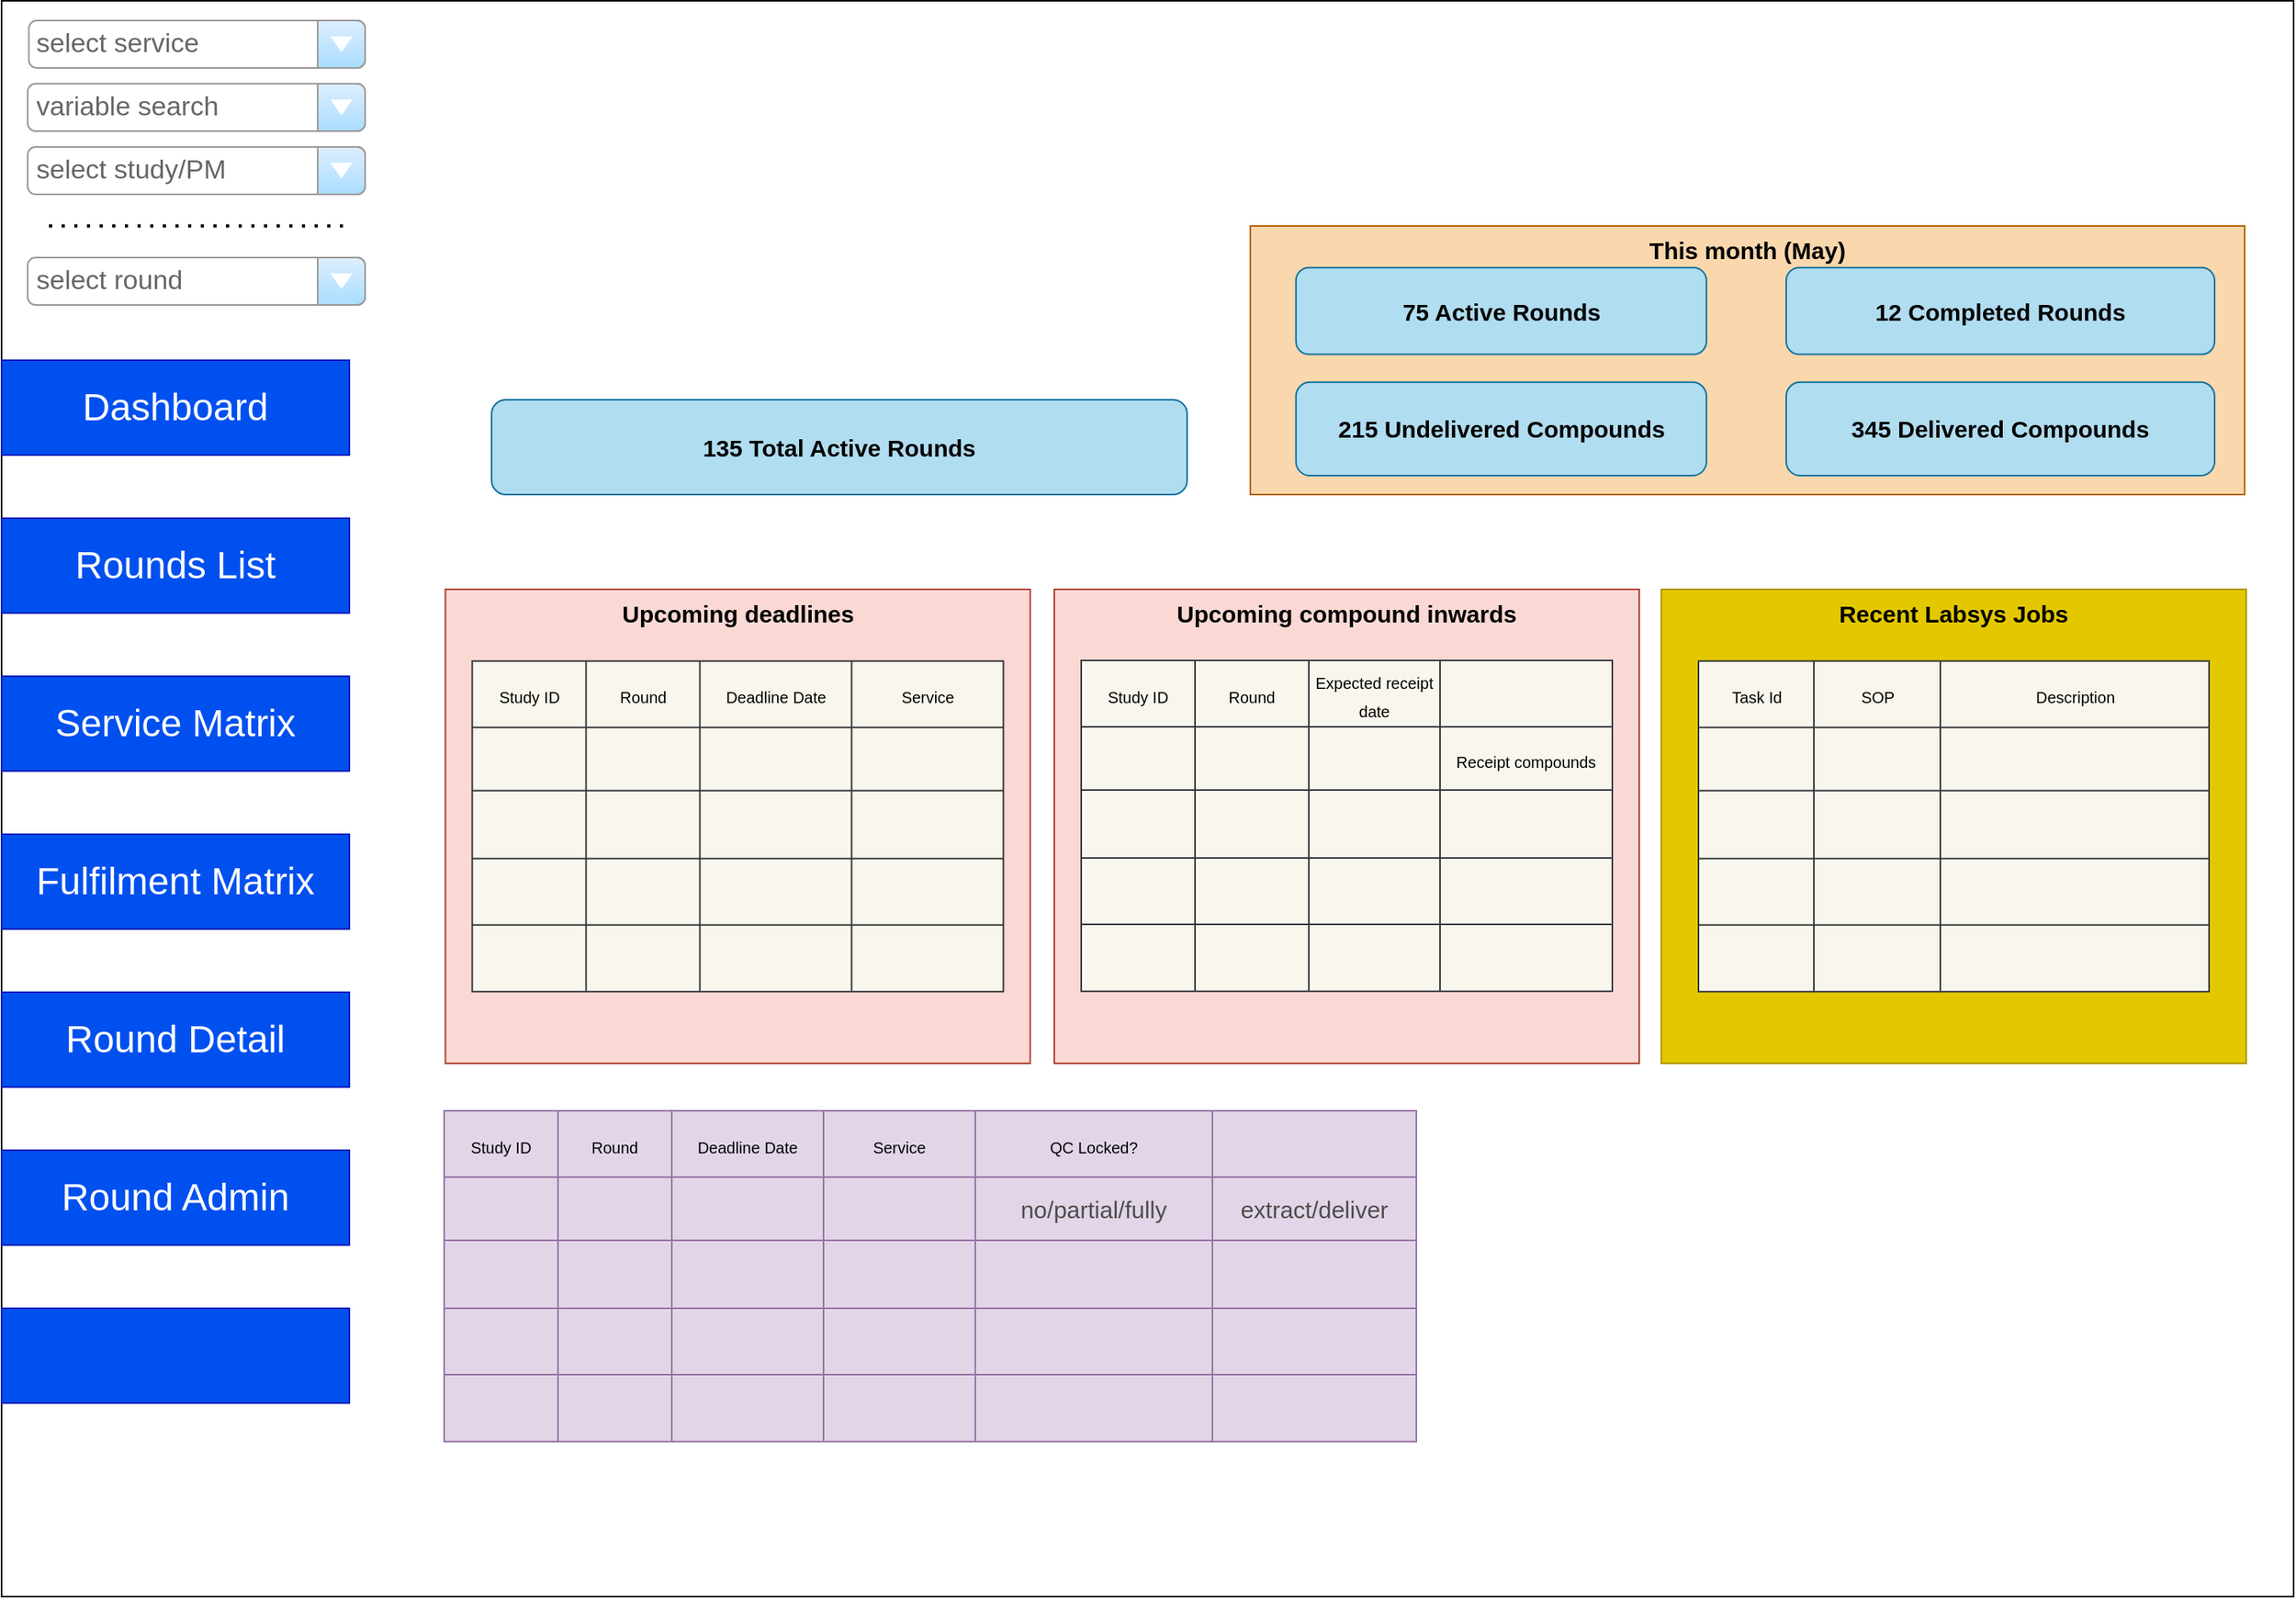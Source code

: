 <mxfile version="18.0.2" type="github">
  <diagram id="inhpslFRgeZznWk5Xytv" name="Page-1">
    <mxGraphModel dx="1824" dy="978" grid="1" gridSize="10" guides="1" tooltips="1" connect="1" arrows="1" fold="1" page="1" pageScale="1" pageWidth="827" pageHeight="1169" math="0" shadow="0">
      <root>
        <mxCell id="0" />
        <mxCell id="1" parent="0" />
        <mxCell id="odDNTdoTcmx5lw315tLp-40" value="" style="group" vertex="1" connectable="0" parent="1">
          <mxGeometry x="40" y="27.5" width="1450" height="1010" as="geometry" />
        </mxCell>
        <mxCell id="odDNTdoTcmx5lw315tLp-41" value="" style="group" vertex="1" connectable="0" parent="odDNTdoTcmx5lw315tLp-40">
          <mxGeometry width="1450" height="1010" as="geometry" />
        </mxCell>
        <mxCell id="HOcWKpLbceG71wfPBprw-127" value="" style="rounded=0;whiteSpace=wrap;html=1;shadow=0;labelBackgroundColor=none;labelBorderColor=none;sketch=0;fontSize=10;fontColor=#000000;fillColor=#FFFFFF;movable=0;resizable=0;rotatable=0;deletable=0;editable=0;connectable=0;" parent="odDNTdoTcmx5lw315tLp-41" vertex="1">
          <mxGeometry width="1450" height="1010" as="geometry" />
        </mxCell>
        <mxCell id="HOcWKpLbceG71wfPBprw-159" value="select service" style="strokeWidth=1;shadow=0;dashed=0;align=center;html=1;shape=mxgraph.mockup.forms.comboBox;strokeColor=#999999;fillColor=#ddeeff;align=left;fillColor2=#aaddff;mainText=;fontColor=#666666;fontSize=17;spacingLeft=3;rounded=0;glass=0;dashPattern=1 4;labelBackgroundColor=none;labelBorderColor=none;sketch=0;" parent="odDNTdoTcmx5lw315tLp-41" vertex="1">
          <mxGeometry x="17.25" y="12.5" width="212.75" height="30" as="geometry" />
        </mxCell>
        <mxCell id="HOcWKpLbceG71wfPBprw-160" value="select study/PM" style="strokeWidth=1;shadow=0;dashed=0;align=center;html=1;shape=mxgraph.mockup.forms.comboBox;strokeColor=#999999;fillColor=#ddeeff;align=left;fillColor2=#aaddff;mainText=;fontColor=#666666;fontSize=17;spacingLeft=3;rounded=0;glass=0;dashPattern=1 4;labelBackgroundColor=none;labelBorderColor=none;sketch=0;" parent="odDNTdoTcmx5lw315tLp-41" vertex="1">
          <mxGeometry x="16.5" y="92.5" width="213.5" height="30" as="geometry" />
        </mxCell>
        <mxCell id="pDDyPRID0736S93xb8Xb-1" value="variable search" style="strokeWidth=1;shadow=0;dashed=0;align=center;html=1;shape=mxgraph.mockup.forms.comboBox;strokeColor=#999999;fillColor=#ddeeff;align=left;fillColor2=#aaddff;mainText=;fontColor=#666666;fontSize=17;spacingLeft=3;rounded=0;glass=0;dashPattern=1 4;labelBackgroundColor=none;labelBorderColor=none;sketch=0;" parent="odDNTdoTcmx5lw315tLp-41" vertex="1">
          <mxGeometry x="16.5" y="52.5" width="213.5" height="30" as="geometry" />
        </mxCell>
        <mxCell id="odDNTdoTcmx5lw315tLp-38" value="select round" style="strokeWidth=1;shadow=0;dashed=0;align=center;html=1;shape=mxgraph.mockup.forms.comboBox;strokeColor=#999999;fillColor=#ddeeff;align=left;fillColor2=#aaddff;mainText=;fontColor=#666666;fontSize=17;spacingLeft=3;rounded=0;glass=0;dashPattern=1 4;labelBackgroundColor=none;labelBorderColor=none;sketch=0;" vertex="1" parent="odDNTdoTcmx5lw315tLp-41">
          <mxGeometry x="16.5" y="162.5" width="213.5" height="30" as="geometry" />
        </mxCell>
        <mxCell id="odDNTdoTcmx5lw315tLp-43" value="" style="endArrow=none;dashed=1;html=1;dashPattern=1 3;strokeWidth=2;rounded=0;fontColor=#4D4D4D;" edge="1" parent="odDNTdoTcmx5lw315tLp-41">
          <mxGeometry width="50" height="50" relative="1" as="geometry">
            <mxPoint x="30" y="142.5" as="sourcePoint" />
            <mxPoint x="220" y="142.5" as="targetPoint" />
          </mxGeometry>
        </mxCell>
        <mxCell id="HOcWKpLbceG71wfPBprw-25" value="Upcoming deadlines" style="rounded=0;whiteSpace=wrap;html=1;labelBackgroundColor=none;fontSize=15;fillColor=#fad9d5;strokeColor=#ae4132;verticalAlign=top;fontStyle=1" parent="1" vertex="1">
          <mxGeometry x="320.75" y="400" width="370" height="300" as="geometry" />
        </mxCell>
        <mxCell id="HOcWKpLbceG71wfPBprw-28" value="" style="shape=table;html=1;whiteSpace=wrap;startSize=0;container=1;collapsible=0;childLayout=tableLayout;rounded=0;labelBackgroundColor=none;fontSize=12;labelBorderColor=none;fillColor=#f9f7ed;strokeColor=#36393d;fontColor=#000000;shadow=0;swimlaneLine=0;sketch=0;" parent="1" vertex="1">
          <mxGeometry x="337.75" y="445.315" width="336" height="209.364" as="geometry" />
        </mxCell>
        <mxCell id="HOcWKpLbceG71wfPBprw-29" value="" style="shape=tableRow;horizontal=0;startSize=0;swimlaneHead=0;swimlaneBody=0;top=0;left=0;bottom=0;right=0;collapsible=0;dropTarget=0;fillColor=none;points=[[0,0.5],[1,0.5]];portConstraint=eastwest;rounded=0;labelBackgroundColor=none;fontSize=15;fontColor=#FFFFFF;" parent="HOcWKpLbceG71wfPBprw-28" vertex="1">
          <mxGeometry width="336" height="42" as="geometry" />
        </mxCell>
        <mxCell id="HOcWKpLbceG71wfPBprw-30" value="&lt;font color=&quot;#000000&quot; style=&quot;font-size: 10px&quot;&gt;Study ID&lt;/font&gt;" style="shape=partialRectangle;html=1;whiteSpace=wrap;connectable=0;fillColor=none;top=0;left=0;bottom=0;right=0;overflow=hidden;rounded=0;labelBackgroundColor=none;fontSize=15;fontColor=#FFFFFF;" parent="HOcWKpLbceG71wfPBprw-29" vertex="1">
          <mxGeometry width="72" height="42" as="geometry">
            <mxRectangle width="72" height="42" as="alternateBounds" />
          </mxGeometry>
        </mxCell>
        <mxCell id="HOcWKpLbceG71wfPBprw-31" value="&lt;font color=&quot;#000000&quot;&gt;&lt;span style=&quot;font-size: 10px&quot;&gt;Round&lt;/span&gt;&lt;/font&gt;" style="shape=partialRectangle;html=1;whiteSpace=wrap;connectable=0;fillColor=none;top=0;left=0;bottom=0;right=0;overflow=hidden;rounded=0;labelBackgroundColor=none;fontSize=15;fontColor=#FFFFFF;" parent="HOcWKpLbceG71wfPBprw-29" vertex="1">
          <mxGeometry x="72" width="72" height="42" as="geometry">
            <mxRectangle width="72" height="42" as="alternateBounds" />
          </mxGeometry>
        </mxCell>
        <mxCell id="HOcWKpLbceG71wfPBprw-32" value="&lt;font color=&quot;#000000&quot;&gt;&lt;span style=&quot;font-size: 10px&quot;&gt;Deadline Date&lt;/span&gt;&lt;/font&gt;" style="shape=partialRectangle;html=1;whiteSpace=wrap;connectable=0;fillColor=none;top=0;left=0;bottom=0;right=0;overflow=hidden;rounded=0;labelBackgroundColor=none;fontSize=15;fontColor=#FFFFFF;" parent="HOcWKpLbceG71wfPBprw-29" vertex="1">
          <mxGeometry x="144" width="96" height="42" as="geometry">
            <mxRectangle width="96" height="42" as="alternateBounds" />
          </mxGeometry>
        </mxCell>
        <mxCell id="HOcWKpLbceG71wfPBprw-117" value="&lt;font color=&quot;#000000&quot;&gt;&lt;span style=&quot;font-size: 10px&quot;&gt;Service&lt;/span&gt;&lt;/font&gt;" style="shape=partialRectangle;html=1;whiteSpace=wrap;connectable=0;fillColor=none;top=0;left=0;bottom=0;right=0;overflow=hidden;rounded=0;labelBackgroundColor=none;fontSize=15;fontColor=#FFFFFF;" parent="HOcWKpLbceG71wfPBprw-29" vertex="1">
          <mxGeometry x="240" width="96" height="42" as="geometry">
            <mxRectangle width="96" height="42" as="alternateBounds" />
          </mxGeometry>
        </mxCell>
        <mxCell id="HOcWKpLbceG71wfPBprw-33" value="" style="shape=tableRow;horizontal=0;startSize=0;swimlaneHead=0;swimlaneBody=0;top=0;left=0;bottom=0;right=0;collapsible=0;dropTarget=0;fillColor=none;points=[[0,0.5],[1,0.5]];portConstraint=eastwest;rounded=0;labelBackgroundColor=none;fontSize=15;fontColor=#FFFFFF;" parent="HOcWKpLbceG71wfPBprw-28" vertex="1">
          <mxGeometry y="42" width="336" height="40" as="geometry" />
        </mxCell>
        <mxCell id="HOcWKpLbceG71wfPBprw-34" value="" style="shape=partialRectangle;html=1;whiteSpace=wrap;connectable=0;fillColor=none;top=0;left=0;bottom=0;right=0;overflow=hidden;rounded=0;labelBackgroundColor=none;fontSize=15;fontColor=#FFFFFF;" parent="HOcWKpLbceG71wfPBprw-33" vertex="1">
          <mxGeometry width="72" height="40" as="geometry">
            <mxRectangle width="72" height="40" as="alternateBounds" />
          </mxGeometry>
        </mxCell>
        <mxCell id="HOcWKpLbceG71wfPBprw-35" value="" style="shape=partialRectangle;html=1;whiteSpace=wrap;connectable=0;fillColor=none;top=0;left=0;bottom=0;right=0;overflow=hidden;rounded=0;labelBackgroundColor=none;fontSize=15;fontColor=#FFFFFF;" parent="HOcWKpLbceG71wfPBprw-33" vertex="1">
          <mxGeometry x="72" width="72" height="40" as="geometry">
            <mxRectangle width="72" height="40" as="alternateBounds" />
          </mxGeometry>
        </mxCell>
        <mxCell id="HOcWKpLbceG71wfPBprw-36" value="" style="shape=partialRectangle;html=1;whiteSpace=wrap;connectable=0;fillColor=none;top=0;left=0;bottom=0;right=0;overflow=hidden;rounded=0;labelBackgroundColor=none;fontSize=15;fontColor=#FFFFFF;" parent="HOcWKpLbceG71wfPBprw-33" vertex="1">
          <mxGeometry x="144" width="96" height="40" as="geometry">
            <mxRectangle width="96" height="40" as="alternateBounds" />
          </mxGeometry>
        </mxCell>
        <mxCell id="HOcWKpLbceG71wfPBprw-118" style="shape=partialRectangle;html=1;whiteSpace=wrap;connectable=0;fillColor=none;top=0;left=0;bottom=0;right=0;overflow=hidden;rounded=0;labelBackgroundColor=none;fontSize=15;fontColor=#FFFFFF;" parent="HOcWKpLbceG71wfPBprw-33" vertex="1">
          <mxGeometry x="240" width="96" height="40" as="geometry">
            <mxRectangle width="96" height="40" as="alternateBounds" />
          </mxGeometry>
        </mxCell>
        <mxCell id="HOcWKpLbceG71wfPBprw-45" value="" style="shape=tableRow;horizontal=0;startSize=0;swimlaneHead=0;swimlaneBody=0;top=0;left=0;bottom=0;right=0;collapsible=0;dropTarget=0;fillColor=none;points=[[0,0.5],[1,0.5]];portConstraint=eastwest;rounded=0;labelBackgroundColor=none;fontSize=15;fontColor=#FFFFFF;" parent="HOcWKpLbceG71wfPBprw-28" vertex="1">
          <mxGeometry y="82" width="336" height="43" as="geometry" />
        </mxCell>
        <mxCell id="HOcWKpLbceG71wfPBprw-46" value="" style="shape=partialRectangle;html=1;whiteSpace=wrap;connectable=0;fillColor=none;top=0;left=0;bottom=0;right=0;overflow=hidden;rounded=0;labelBackgroundColor=none;fontSize=15;fontColor=#FFFFFF;" parent="HOcWKpLbceG71wfPBprw-45" vertex="1">
          <mxGeometry width="72" height="43" as="geometry">
            <mxRectangle width="72" height="43" as="alternateBounds" />
          </mxGeometry>
        </mxCell>
        <mxCell id="HOcWKpLbceG71wfPBprw-47" value="" style="shape=partialRectangle;html=1;whiteSpace=wrap;connectable=0;fillColor=none;top=0;left=0;bottom=0;right=0;overflow=hidden;rounded=0;labelBackgroundColor=none;fontSize=15;fontColor=#FFFFFF;" parent="HOcWKpLbceG71wfPBprw-45" vertex="1">
          <mxGeometry x="72" width="72" height="43" as="geometry">
            <mxRectangle width="72" height="43" as="alternateBounds" />
          </mxGeometry>
        </mxCell>
        <mxCell id="HOcWKpLbceG71wfPBprw-48" value="" style="shape=partialRectangle;html=1;whiteSpace=wrap;connectable=0;fillColor=none;top=0;left=0;bottom=0;right=0;overflow=hidden;rounded=0;labelBackgroundColor=none;fontSize=15;fontColor=#FFFFFF;" parent="HOcWKpLbceG71wfPBprw-45" vertex="1">
          <mxGeometry x="144" width="96" height="43" as="geometry">
            <mxRectangle width="96" height="43" as="alternateBounds" />
          </mxGeometry>
        </mxCell>
        <mxCell id="HOcWKpLbceG71wfPBprw-119" style="shape=partialRectangle;html=1;whiteSpace=wrap;connectable=0;fillColor=none;top=0;left=0;bottom=0;right=0;overflow=hidden;rounded=0;labelBackgroundColor=none;fontSize=15;fontColor=#FFFFFF;" parent="HOcWKpLbceG71wfPBprw-45" vertex="1">
          <mxGeometry x="240" width="96" height="43" as="geometry">
            <mxRectangle width="96" height="43" as="alternateBounds" />
          </mxGeometry>
        </mxCell>
        <mxCell id="HOcWKpLbceG71wfPBprw-37" value="" style="shape=tableRow;horizontal=0;startSize=0;swimlaneHead=0;swimlaneBody=0;top=0;left=0;bottom=0;right=0;collapsible=0;dropTarget=0;fillColor=none;points=[[0,0.5],[1,0.5]];portConstraint=eastwest;rounded=0;labelBackgroundColor=none;fontSize=15;fontColor=#FFFFFF;" parent="HOcWKpLbceG71wfPBprw-28" vertex="1">
          <mxGeometry y="125" width="336" height="42" as="geometry" />
        </mxCell>
        <mxCell id="HOcWKpLbceG71wfPBprw-38" value="" style="shape=partialRectangle;html=1;whiteSpace=wrap;connectable=0;fillColor=none;top=0;left=0;bottom=0;right=0;overflow=hidden;rounded=0;labelBackgroundColor=none;fontSize=15;fontColor=#FFFFFF;" parent="HOcWKpLbceG71wfPBprw-37" vertex="1">
          <mxGeometry width="72" height="42" as="geometry">
            <mxRectangle width="72" height="42" as="alternateBounds" />
          </mxGeometry>
        </mxCell>
        <mxCell id="HOcWKpLbceG71wfPBprw-39" value="" style="shape=partialRectangle;html=1;whiteSpace=wrap;connectable=0;fillColor=none;top=0;left=0;bottom=0;right=0;overflow=hidden;rounded=0;labelBackgroundColor=none;fontSize=15;fontColor=#FFFFFF;" parent="HOcWKpLbceG71wfPBprw-37" vertex="1">
          <mxGeometry x="72" width="72" height="42" as="geometry">
            <mxRectangle width="72" height="42" as="alternateBounds" />
          </mxGeometry>
        </mxCell>
        <mxCell id="HOcWKpLbceG71wfPBprw-40" value="" style="shape=partialRectangle;html=1;whiteSpace=wrap;connectable=0;fillColor=none;top=0;left=0;bottom=0;right=0;overflow=hidden;pointerEvents=1;rounded=0;labelBackgroundColor=none;fontSize=15;fontColor=#FFFFFF;" parent="HOcWKpLbceG71wfPBprw-37" vertex="1">
          <mxGeometry x="144" width="96" height="42" as="geometry">
            <mxRectangle width="96" height="42" as="alternateBounds" />
          </mxGeometry>
        </mxCell>
        <mxCell id="HOcWKpLbceG71wfPBprw-120" style="shape=partialRectangle;html=1;whiteSpace=wrap;connectable=0;fillColor=none;top=0;left=0;bottom=0;right=0;overflow=hidden;pointerEvents=1;rounded=0;labelBackgroundColor=none;fontSize=15;fontColor=#FFFFFF;" parent="HOcWKpLbceG71wfPBprw-37" vertex="1">
          <mxGeometry x="240" width="96" height="42" as="geometry">
            <mxRectangle width="96" height="42" as="alternateBounds" />
          </mxGeometry>
        </mxCell>
        <mxCell id="HOcWKpLbceG71wfPBprw-49" value="" style="shape=tableRow;horizontal=0;startSize=0;swimlaneHead=0;swimlaneBody=0;top=0;left=0;bottom=0;right=0;collapsible=0;dropTarget=0;fillColor=none;points=[[0,0.5],[1,0.5]];portConstraint=eastwest;rounded=0;labelBackgroundColor=none;fontSize=15;fontColor=#FFFFFF;" parent="HOcWKpLbceG71wfPBprw-28" vertex="1">
          <mxGeometry y="167" width="336" height="42" as="geometry" />
        </mxCell>
        <mxCell id="HOcWKpLbceG71wfPBprw-50" value="" style="shape=partialRectangle;html=1;whiteSpace=wrap;connectable=0;fillColor=none;top=0;left=0;bottom=0;right=0;overflow=hidden;rounded=0;labelBackgroundColor=none;fontSize=15;fontColor=#FFFFFF;" parent="HOcWKpLbceG71wfPBprw-49" vertex="1">
          <mxGeometry width="72" height="42" as="geometry">
            <mxRectangle width="72" height="42" as="alternateBounds" />
          </mxGeometry>
        </mxCell>
        <mxCell id="HOcWKpLbceG71wfPBprw-51" value="" style="shape=partialRectangle;html=1;whiteSpace=wrap;connectable=0;fillColor=none;top=0;left=0;bottom=0;right=0;overflow=hidden;rounded=0;labelBackgroundColor=none;fontSize=15;fontColor=#FFFFFF;" parent="HOcWKpLbceG71wfPBprw-49" vertex="1">
          <mxGeometry x="72" width="72" height="42" as="geometry">
            <mxRectangle width="72" height="42" as="alternateBounds" />
          </mxGeometry>
        </mxCell>
        <mxCell id="HOcWKpLbceG71wfPBprw-52" value="" style="shape=partialRectangle;html=1;whiteSpace=wrap;connectable=0;fillColor=none;top=0;left=0;bottom=0;right=0;overflow=hidden;pointerEvents=1;rounded=0;labelBackgroundColor=none;fontSize=15;fontColor=#FFFFFF;" parent="HOcWKpLbceG71wfPBprw-49" vertex="1">
          <mxGeometry x="144" width="96" height="42" as="geometry">
            <mxRectangle width="96" height="42" as="alternateBounds" />
          </mxGeometry>
        </mxCell>
        <mxCell id="HOcWKpLbceG71wfPBprw-121" style="shape=partialRectangle;html=1;whiteSpace=wrap;connectable=0;fillColor=none;top=0;left=0;bottom=0;right=0;overflow=hidden;pointerEvents=1;rounded=0;labelBackgroundColor=none;fontSize=15;fontColor=#FFFFFF;" parent="HOcWKpLbceG71wfPBprw-49" vertex="1">
          <mxGeometry x="240" width="96" height="42" as="geometry">
            <mxRectangle width="96" height="42" as="alternateBounds" />
          </mxGeometry>
        </mxCell>
        <mxCell id="HOcWKpLbceG71wfPBprw-163" value="Recent Labsys Jobs" style="rounded=0;whiteSpace=wrap;html=1;labelBackgroundColor=none;fontSize=15;fillColor=#e3c800;strokeColor=#B09500;verticalAlign=top;fontStyle=1;fontColor=#000000;" parent="1" vertex="1">
          <mxGeometry x="1090" y="400" width="370" height="300" as="geometry" />
        </mxCell>
        <mxCell id="HOcWKpLbceG71wfPBprw-164" value="" style="shape=table;html=1;whiteSpace=wrap;startSize=0;container=1;collapsible=0;childLayout=tableLayout;rounded=0;labelBackgroundColor=none;fontSize=12;labelBorderColor=none;fillColor=#f9f7ed;strokeColor=#36393d;fontColor=#000000;shadow=0;swimlaneLine=0;sketch=0;" parent="1" vertex="1">
          <mxGeometry x="1113.5" y="445.32" width="323" height="209.36" as="geometry" />
        </mxCell>
        <mxCell id="HOcWKpLbceG71wfPBprw-165" value="" style="shape=tableRow;horizontal=0;startSize=0;swimlaneHead=0;swimlaneBody=0;top=0;left=0;bottom=0;right=0;collapsible=0;dropTarget=0;fillColor=none;points=[[0,0.5],[1,0.5]];portConstraint=eastwest;rounded=0;labelBackgroundColor=none;fontSize=15;fontColor=#FFFFFF;" parent="HOcWKpLbceG71wfPBprw-164" vertex="1">
          <mxGeometry width="323" height="42" as="geometry" />
        </mxCell>
        <mxCell id="HOcWKpLbceG71wfPBprw-166" value="&lt;font color=&quot;#000000&quot; style=&quot;font-size: 10px&quot;&gt;Task Id&lt;/font&gt;" style="shape=partialRectangle;html=1;whiteSpace=wrap;connectable=0;fillColor=none;top=0;left=0;bottom=0;right=0;overflow=hidden;rounded=0;labelBackgroundColor=none;fontSize=15;fontColor=#FFFFFF;" parent="HOcWKpLbceG71wfPBprw-165" vertex="1">
          <mxGeometry width="73" height="42" as="geometry">
            <mxRectangle width="73" height="42" as="alternateBounds" />
          </mxGeometry>
        </mxCell>
        <mxCell id="HOcWKpLbceG71wfPBprw-167" value="&lt;font color=&quot;#000000&quot;&gt;&lt;span style=&quot;font-size: 10px&quot;&gt;SOP&lt;/span&gt;&lt;/font&gt;" style="shape=partialRectangle;html=1;whiteSpace=wrap;connectable=0;fillColor=none;top=0;left=0;bottom=0;right=0;overflow=hidden;rounded=0;labelBackgroundColor=none;fontSize=15;fontColor=#FFFFFF;" parent="HOcWKpLbceG71wfPBprw-165" vertex="1">
          <mxGeometry x="73" width="80" height="42" as="geometry">
            <mxRectangle width="80" height="42" as="alternateBounds" />
          </mxGeometry>
        </mxCell>
        <mxCell id="HOcWKpLbceG71wfPBprw-169" value="&lt;font color=&quot;#000000&quot;&gt;&lt;span style=&quot;font-size: 10px&quot;&gt;Description&lt;/span&gt;&lt;/font&gt;" style="shape=partialRectangle;html=1;whiteSpace=wrap;connectable=0;fillColor=none;top=0;left=0;bottom=0;right=0;overflow=hidden;rounded=0;labelBackgroundColor=none;fontSize=15;fontColor=#FFFFFF;" parent="HOcWKpLbceG71wfPBprw-165" vertex="1">
          <mxGeometry x="153" width="170" height="42" as="geometry">
            <mxRectangle width="170" height="42" as="alternateBounds" />
          </mxGeometry>
        </mxCell>
        <mxCell id="HOcWKpLbceG71wfPBprw-170" value="" style="shape=tableRow;horizontal=0;startSize=0;swimlaneHead=0;swimlaneBody=0;top=0;left=0;bottom=0;right=0;collapsible=0;dropTarget=0;fillColor=none;points=[[0,0.5],[1,0.5]];portConstraint=eastwest;rounded=0;labelBackgroundColor=none;fontSize=15;fontColor=#FFFFFF;" parent="HOcWKpLbceG71wfPBprw-164" vertex="1">
          <mxGeometry y="42" width="323" height="40" as="geometry" />
        </mxCell>
        <mxCell id="HOcWKpLbceG71wfPBprw-171" value="" style="shape=partialRectangle;html=1;whiteSpace=wrap;connectable=0;fillColor=none;top=0;left=0;bottom=0;right=0;overflow=hidden;rounded=0;labelBackgroundColor=none;fontSize=15;fontColor=#FFFFFF;" parent="HOcWKpLbceG71wfPBprw-170" vertex="1">
          <mxGeometry width="73" height="40" as="geometry">
            <mxRectangle width="73" height="40" as="alternateBounds" />
          </mxGeometry>
        </mxCell>
        <mxCell id="HOcWKpLbceG71wfPBprw-172" value="" style="shape=partialRectangle;html=1;whiteSpace=wrap;connectable=0;fillColor=none;top=0;left=0;bottom=0;right=0;overflow=hidden;rounded=0;labelBackgroundColor=none;fontSize=15;fontColor=#FFFFFF;" parent="HOcWKpLbceG71wfPBprw-170" vertex="1">
          <mxGeometry x="73" width="80" height="40" as="geometry">
            <mxRectangle width="80" height="40" as="alternateBounds" />
          </mxGeometry>
        </mxCell>
        <mxCell id="HOcWKpLbceG71wfPBprw-174" style="shape=partialRectangle;html=1;whiteSpace=wrap;connectable=0;fillColor=none;top=0;left=0;bottom=0;right=0;overflow=hidden;rounded=0;labelBackgroundColor=none;fontSize=15;fontColor=#FFFFFF;" parent="HOcWKpLbceG71wfPBprw-170" vertex="1">
          <mxGeometry x="153" width="170" height="40" as="geometry">
            <mxRectangle width="170" height="40" as="alternateBounds" />
          </mxGeometry>
        </mxCell>
        <mxCell id="HOcWKpLbceG71wfPBprw-175" value="" style="shape=tableRow;horizontal=0;startSize=0;swimlaneHead=0;swimlaneBody=0;top=0;left=0;bottom=0;right=0;collapsible=0;dropTarget=0;fillColor=none;points=[[0,0.5],[1,0.5]];portConstraint=eastwest;rounded=0;labelBackgroundColor=none;fontSize=15;fontColor=#FFFFFF;" parent="HOcWKpLbceG71wfPBprw-164" vertex="1">
          <mxGeometry y="82" width="323" height="43" as="geometry" />
        </mxCell>
        <mxCell id="HOcWKpLbceG71wfPBprw-176" value="" style="shape=partialRectangle;html=1;whiteSpace=wrap;connectable=0;fillColor=none;top=0;left=0;bottom=0;right=0;overflow=hidden;rounded=0;labelBackgroundColor=none;fontSize=15;fontColor=#FFFFFF;" parent="HOcWKpLbceG71wfPBprw-175" vertex="1">
          <mxGeometry width="73" height="43" as="geometry">
            <mxRectangle width="73" height="43" as="alternateBounds" />
          </mxGeometry>
        </mxCell>
        <mxCell id="HOcWKpLbceG71wfPBprw-177" value="" style="shape=partialRectangle;html=1;whiteSpace=wrap;connectable=0;fillColor=none;top=0;left=0;bottom=0;right=0;overflow=hidden;rounded=0;labelBackgroundColor=none;fontSize=15;fontColor=#FFFFFF;" parent="HOcWKpLbceG71wfPBprw-175" vertex="1">
          <mxGeometry x="73" width="80" height="43" as="geometry">
            <mxRectangle width="80" height="43" as="alternateBounds" />
          </mxGeometry>
        </mxCell>
        <mxCell id="HOcWKpLbceG71wfPBprw-179" style="shape=partialRectangle;html=1;whiteSpace=wrap;connectable=0;fillColor=none;top=0;left=0;bottom=0;right=0;overflow=hidden;rounded=0;labelBackgroundColor=none;fontSize=15;fontColor=#FFFFFF;" parent="HOcWKpLbceG71wfPBprw-175" vertex="1">
          <mxGeometry x="153" width="170" height="43" as="geometry">
            <mxRectangle width="170" height="43" as="alternateBounds" />
          </mxGeometry>
        </mxCell>
        <mxCell id="HOcWKpLbceG71wfPBprw-180" value="" style="shape=tableRow;horizontal=0;startSize=0;swimlaneHead=0;swimlaneBody=0;top=0;left=0;bottom=0;right=0;collapsible=0;dropTarget=0;fillColor=none;points=[[0,0.5],[1,0.5]];portConstraint=eastwest;rounded=0;labelBackgroundColor=none;fontSize=15;fontColor=#FFFFFF;" parent="HOcWKpLbceG71wfPBprw-164" vertex="1">
          <mxGeometry y="125" width="323" height="42" as="geometry" />
        </mxCell>
        <mxCell id="HOcWKpLbceG71wfPBprw-181" value="" style="shape=partialRectangle;html=1;whiteSpace=wrap;connectable=0;fillColor=none;top=0;left=0;bottom=0;right=0;overflow=hidden;rounded=0;labelBackgroundColor=none;fontSize=15;fontColor=#FFFFFF;" parent="HOcWKpLbceG71wfPBprw-180" vertex="1">
          <mxGeometry width="73" height="42" as="geometry">
            <mxRectangle width="73" height="42" as="alternateBounds" />
          </mxGeometry>
        </mxCell>
        <mxCell id="HOcWKpLbceG71wfPBprw-182" value="" style="shape=partialRectangle;html=1;whiteSpace=wrap;connectable=0;fillColor=none;top=0;left=0;bottom=0;right=0;overflow=hidden;rounded=0;labelBackgroundColor=none;fontSize=15;fontColor=#FFFFFF;" parent="HOcWKpLbceG71wfPBprw-180" vertex="1">
          <mxGeometry x="73" width="80" height="42" as="geometry">
            <mxRectangle width="80" height="42" as="alternateBounds" />
          </mxGeometry>
        </mxCell>
        <mxCell id="HOcWKpLbceG71wfPBprw-184" style="shape=partialRectangle;html=1;whiteSpace=wrap;connectable=0;fillColor=none;top=0;left=0;bottom=0;right=0;overflow=hidden;pointerEvents=1;rounded=0;labelBackgroundColor=none;fontSize=15;fontColor=#FFFFFF;" parent="HOcWKpLbceG71wfPBprw-180" vertex="1">
          <mxGeometry x="153" width="170" height="42" as="geometry">
            <mxRectangle width="170" height="42" as="alternateBounds" />
          </mxGeometry>
        </mxCell>
        <mxCell id="HOcWKpLbceG71wfPBprw-185" value="" style="shape=tableRow;horizontal=0;startSize=0;swimlaneHead=0;swimlaneBody=0;top=0;left=0;bottom=0;right=0;collapsible=0;dropTarget=0;fillColor=none;points=[[0,0.5],[1,0.5]];portConstraint=eastwest;rounded=0;labelBackgroundColor=none;fontSize=15;fontColor=#FFFFFF;" parent="HOcWKpLbceG71wfPBprw-164" vertex="1">
          <mxGeometry y="167" width="323" height="42" as="geometry" />
        </mxCell>
        <mxCell id="HOcWKpLbceG71wfPBprw-186" value="" style="shape=partialRectangle;html=1;whiteSpace=wrap;connectable=0;fillColor=none;top=0;left=0;bottom=0;right=0;overflow=hidden;rounded=0;labelBackgroundColor=none;fontSize=15;fontColor=#FFFFFF;" parent="HOcWKpLbceG71wfPBprw-185" vertex="1">
          <mxGeometry width="73" height="42" as="geometry">
            <mxRectangle width="73" height="42" as="alternateBounds" />
          </mxGeometry>
        </mxCell>
        <mxCell id="HOcWKpLbceG71wfPBprw-187" value="" style="shape=partialRectangle;html=1;whiteSpace=wrap;connectable=0;fillColor=none;top=0;left=0;bottom=0;right=0;overflow=hidden;rounded=0;labelBackgroundColor=none;fontSize=15;fontColor=#FFFFFF;" parent="HOcWKpLbceG71wfPBprw-185" vertex="1">
          <mxGeometry x="73" width="80" height="42" as="geometry">
            <mxRectangle width="80" height="42" as="alternateBounds" />
          </mxGeometry>
        </mxCell>
        <mxCell id="HOcWKpLbceG71wfPBprw-189" style="shape=partialRectangle;html=1;whiteSpace=wrap;connectable=0;fillColor=none;top=0;left=0;bottom=0;right=0;overflow=hidden;pointerEvents=1;rounded=0;labelBackgroundColor=none;fontSize=15;fontColor=#FFFFFF;" parent="HOcWKpLbceG71wfPBprw-185" vertex="1">
          <mxGeometry x="153" width="170" height="42" as="geometry">
            <mxRectangle width="170" height="42" as="alternateBounds" />
          </mxGeometry>
        </mxCell>
        <mxCell id="HOcWKpLbceG71wfPBprw-2" value="135 Total Active Rounds" style="rounded=1;whiteSpace=wrap;html=1;fontSize=15;labelBackgroundColor=none;fillColor=#b1ddf0;strokeColor=#10739e;fontStyle=1" parent="1" vertex="1">
          <mxGeometry x="350" y="280" width="440" height="60" as="geometry" />
        </mxCell>
        <mxCell id="HOcWKpLbceG71wfPBprw-197" value="Upcoming compound inwards" style="rounded=0;whiteSpace=wrap;html=1;labelBackgroundColor=none;fontSize=15;fillColor=#fad9d5;strokeColor=#ae4132;verticalAlign=top;fontStyle=1" parent="1" vertex="1">
          <mxGeometry x="706" y="400" width="370" height="300" as="geometry" />
        </mxCell>
        <mxCell id="HOcWKpLbceG71wfPBprw-199" value="" style="shape=table;html=1;whiteSpace=wrap;startSize=0;container=1;collapsible=0;childLayout=tableLayout;rounded=0;labelBackgroundColor=none;fontSize=12;labelBorderColor=none;fillColor=#f9f7ed;strokeColor=#36393d;fontColor=#000000;shadow=0;swimlaneLine=0;sketch=0;" parent="1" vertex="1">
          <mxGeometry x="723" y="444.995" width="336" height="209.364" as="geometry" />
        </mxCell>
        <mxCell id="HOcWKpLbceG71wfPBprw-200" value="" style="shape=tableRow;horizontal=0;startSize=0;swimlaneHead=0;swimlaneBody=0;top=0;left=0;bottom=0;right=0;collapsible=0;dropTarget=0;fillColor=none;points=[[0,0.5],[1,0.5]];portConstraint=eastwest;rounded=0;labelBackgroundColor=none;fontSize=15;fontColor=#FFFFFF;" parent="HOcWKpLbceG71wfPBprw-199" vertex="1">
          <mxGeometry width="336" height="42" as="geometry" />
        </mxCell>
        <mxCell id="HOcWKpLbceG71wfPBprw-201" value="&lt;font color=&quot;#000000&quot; style=&quot;font-size: 10px&quot;&gt;Study ID&lt;/font&gt;" style="shape=partialRectangle;html=1;whiteSpace=wrap;connectable=0;fillColor=none;top=0;left=0;bottom=0;right=0;overflow=hidden;rounded=0;labelBackgroundColor=none;fontSize=15;fontColor=#FFFFFF;" parent="HOcWKpLbceG71wfPBprw-200" vertex="1">
          <mxGeometry width="72" height="42" as="geometry">
            <mxRectangle width="72" height="42" as="alternateBounds" />
          </mxGeometry>
        </mxCell>
        <mxCell id="HOcWKpLbceG71wfPBprw-202" value="&lt;font color=&quot;#000000&quot;&gt;&lt;span style=&quot;font-size: 10px&quot;&gt;Round&lt;/span&gt;&lt;/font&gt;" style="shape=partialRectangle;html=1;whiteSpace=wrap;connectable=0;fillColor=none;top=0;left=0;bottom=0;right=0;overflow=hidden;rounded=0;labelBackgroundColor=none;fontSize=15;fontColor=#FFFFFF;" parent="HOcWKpLbceG71wfPBprw-200" vertex="1">
          <mxGeometry x="72" width="72" height="42" as="geometry">
            <mxRectangle width="72" height="42" as="alternateBounds" />
          </mxGeometry>
        </mxCell>
        <mxCell id="HOcWKpLbceG71wfPBprw-203" value="&lt;font color=&quot;#000000&quot;&gt;&lt;span style=&quot;font-size: 10px&quot;&gt;Expected receipt date&lt;/span&gt;&lt;/font&gt;" style="shape=partialRectangle;html=1;whiteSpace=wrap;connectable=0;fillColor=none;top=0;left=0;bottom=0;right=0;overflow=hidden;rounded=0;labelBackgroundColor=none;fontSize=15;fontColor=#FFFFFF;" parent="HOcWKpLbceG71wfPBprw-200" vertex="1">
          <mxGeometry x="144" width="83" height="42" as="geometry">
            <mxRectangle width="83" height="42" as="alternateBounds" />
          </mxGeometry>
        </mxCell>
        <mxCell id="HOcWKpLbceG71wfPBprw-204" value="" style="shape=partialRectangle;html=1;whiteSpace=wrap;connectable=0;fillColor=none;top=0;left=0;bottom=0;right=0;overflow=hidden;rounded=0;labelBackgroundColor=none;fontSize=15;fontColor=#FFFFFF;" parent="HOcWKpLbceG71wfPBprw-200" vertex="1">
          <mxGeometry x="227" width="109" height="42" as="geometry">
            <mxRectangle width="109" height="42" as="alternateBounds" />
          </mxGeometry>
        </mxCell>
        <mxCell id="HOcWKpLbceG71wfPBprw-205" value="" style="shape=tableRow;horizontal=0;startSize=0;swimlaneHead=0;swimlaneBody=0;top=0;left=0;bottom=0;right=0;collapsible=0;dropTarget=0;fillColor=none;points=[[0,0.5],[1,0.5]];portConstraint=eastwest;rounded=0;labelBackgroundColor=none;fontSize=15;fontColor=#FFFFFF;" parent="HOcWKpLbceG71wfPBprw-199" vertex="1">
          <mxGeometry y="42" width="336" height="40" as="geometry" />
        </mxCell>
        <mxCell id="HOcWKpLbceG71wfPBprw-206" value="" style="shape=partialRectangle;html=1;whiteSpace=wrap;connectable=0;fillColor=none;top=0;left=0;bottom=0;right=0;overflow=hidden;rounded=0;labelBackgroundColor=none;fontSize=15;fontColor=#FFFFFF;" parent="HOcWKpLbceG71wfPBprw-205" vertex="1">
          <mxGeometry width="72" height="40" as="geometry">
            <mxRectangle width="72" height="40" as="alternateBounds" />
          </mxGeometry>
        </mxCell>
        <mxCell id="HOcWKpLbceG71wfPBprw-207" value="" style="shape=partialRectangle;html=1;whiteSpace=wrap;connectable=0;fillColor=none;top=0;left=0;bottom=0;right=0;overflow=hidden;rounded=0;labelBackgroundColor=none;fontSize=15;fontColor=#FFFFFF;" parent="HOcWKpLbceG71wfPBprw-205" vertex="1">
          <mxGeometry x="72" width="72" height="40" as="geometry">
            <mxRectangle width="72" height="40" as="alternateBounds" />
          </mxGeometry>
        </mxCell>
        <mxCell id="HOcWKpLbceG71wfPBprw-208" value="" style="shape=partialRectangle;html=1;whiteSpace=wrap;connectable=0;fillColor=none;top=0;left=0;bottom=0;right=0;overflow=hidden;rounded=0;labelBackgroundColor=none;fontSize=15;fontColor=#FFFFFF;" parent="HOcWKpLbceG71wfPBprw-205" vertex="1">
          <mxGeometry x="144" width="83" height="40" as="geometry">
            <mxRectangle width="83" height="40" as="alternateBounds" />
          </mxGeometry>
        </mxCell>
        <mxCell id="HOcWKpLbceG71wfPBprw-209" value="&lt;font color=&quot;#000000&quot;&gt;&lt;span style=&quot;font-size: 10px;&quot;&gt;Receipt compounds&lt;/span&gt;&lt;/font&gt;" style="shape=partialRectangle;html=1;whiteSpace=wrap;connectable=0;fillColor=none;top=0;left=0;bottom=0;right=0;overflow=hidden;rounded=0;labelBackgroundColor=none;fontSize=15;fontColor=#FFFFFF;" parent="HOcWKpLbceG71wfPBprw-205" vertex="1">
          <mxGeometry x="227" width="109" height="40" as="geometry">
            <mxRectangle width="109" height="40" as="alternateBounds" />
          </mxGeometry>
        </mxCell>
        <mxCell id="HOcWKpLbceG71wfPBprw-210" value="" style="shape=tableRow;horizontal=0;startSize=0;swimlaneHead=0;swimlaneBody=0;top=0;left=0;bottom=0;right=0;collapsible=0;dropTarget=0;fillColor=none;points=[[0,0.5],[1,0.5]];portConstraint=eastwest;rounded=0;labelBackgroundColor=none;fontSize=15;fontColor=#FFFFFF;" parent="HOcWKpLbceG71wfPBprw-199" vertex="1">
          <mxGeometry y="82" width="336" height="43" as="geometry" />
        </mxCell>
        <mxCell id="HOcWKpLbceG71wfPBprw-211" value="" style="shape=partialRectangle;html=1;whiteSpace=wrap;connectable=0;fillColor=none;top=0;left=0;bottom=0;right=0;overflow=hidden;rounded=0;labelBackgroundColor=none;fontSize=15;fontColor=#FFFFFF;" parent="HOcWKpLbceG71wfPBprw-210" vertex="1">
          <mxGeometry width="72" height="43" as="geometry">
            <mxRectangle width="72" height="43" as="alternateBounds" />
          </mxGeometry>
        </mxCell>
        <mxCell id="HOcWKpLbceG71wfPBprw-212" value="" style="shape=partialRectangle;html=1;whiteSpace=wrap;connectable=0;fillColor=none;top=0;left=0;bottom=0;right=0;overflow=hidden;rounded=0;labelBackgroundColor=none;fontSize=15;fontColor=#FFFFFF;" parent="HOcWKpLbceG71wfPBprw-210" vertex="1">
          <mxGeometry x="72" width="72" height="43" as="geometry">
            <mxRectangle width="72" height="43" as="alternateBounds" />
          </mxGeometry>
        </mxCell>
        <mxCell id="HOcWKpLbceG71wfPBprw-213" value="" style="shape=partialRectangle;html=1;whiteSpace=wrap;connectable=0;fillColor=none;top=0;left=0;bottom=0;right=0;overflow=hidden;rounded=0;labelBackgroundColor=none;fontSize=15;fontColor=#FFFFFF;" parent="HOcWKpLbceG71wfPBprw-210" vertex="1">
          <mxGeometry x="144" width="83" height="43" as="geometry">
            <mxRectangle width="83" height="43" as="alternateBounds" />
          </mxGeometry>
        </mxCell>
        <mxCell id="HOcWKpLbceG71wfPBprw-214" style="shape=partialRectangle;html=1;whiteSpace=wrap;connectable=0;fillColor=none;top=0;left=0;bottom=0;right=0;overflow=hidden;rounded=0;labelBackgroundColor=none;fontSize=15;fontColor=#FFFFFF;" parent="HOcWKpLbceG71wfPBprw-210" vertex="1">
          <mxGeometry x="227" width="109" height="43" as="geometry">
            <mxRectangle width="109" height="43" as="alternateBounds" />
          </mxGeometry>
        </mxCell>
        <mxCell id="HOcWKpLbceG71wfPBprw-215" value="" style="shape=tableRow;horizontal=0;startSize=0;swimlaneHead=0;swimlaneBody=0;top=0;left=0;bottom=0;right=0;collapsible=0;dropTarget=0;fillColor=none;points=[[0,0.5],[1,0.5]];portConstraint=eastwest;rounded=0;labelBackgroundColor=none;fontSize=15;fontColor=#FFFFFF;" parent="HOcWKpLbceG71wfPBprw-199" vertex="1">
          <mxGeometry y="125" width="336" height="42" as="geometry" />
        </mxCell>
        <mxCell id="HOcWKpLbceG71wfPBprw-216" value="" style="shape=partialRectangle;html=1;whiteSpace=wrap;connectable=0;fillColor=none;top=0;left=0;bottom=0;right=0;overflow=hidden;rounded=0;labelBackgroundColor=none;fontSize=15;fontColor=#FFFFFF;" parent="HOcWKpLbceG71wfPBprw-215" vertex="1">
          <mxGeometry width="72" height="42" as="geometry">
            <mxRectangle width="72" height="42" as="alternateBounds" />
          </mxGeometry>
        </mxCell>
        <mxCell id="HOcWKpLbceG71wfPBprw-217" value="" style="shape=partialRectangle;html=1;whiteSpace=wrap;connectable=0;fillColor=none;top=0;left=0;bottom=0;right=0;overflow=hidden;rounded=0;labelBackgroundColor=none;fontSize=15;fontColor=#FFFFFF;" parent="HOcWKpLbceG71wfPBprw-215" vertex="1">
          <mxGeometry x="72" width="72" height="42" as="geometry">
            <mxRectangle width="72" height="42" as="alternateBounds" />
          </mxGeometry>
        </mxCell>
        <mxCell id="HOcWKpLbceG71wfPBprw-218" value="" style="shape=partialRectangle;html=1;whiteSpace=wrap;connectable=0;fillColor=none;top=0;left=0;bottom=0;right=0;overflow=hidden;pointerEvents=1;rounded=0;labelBackgroundColor=none;fontSize=15;fontColor=#FFFFFF;" parent="HOcWKpLbceG71wfPBprw-215" vertex="1">
          <mxGeometry x="144" width="83" height="42" as="geometry">
            <mxRectangle width="83" height="42" as="alternateBounds" />
          </mxGeometry>
        </mxCell>
        <mxCell id="HOcWKpLbceG71wfPBprw-219" style="shape=partialRectangle;html=1;whiteSpace=wrap;connectable=0;fillColor=none;top=0;left=0;bottom=0;right=0;overflow=hidden;pointerEvents=1;rounded=0;labelBackgroundColor=none;fontSize=15;fontColor=#FFFFFF;" parent="HOcWKpLbceG71wfPBprw-215" vertex="1">
          <mxGeometry x="227" width="109" height="42" as="geometry">
            <mxRectangle width="109" height="42" as="alternateBounds" />
          </mxGeometry>
        </mxCell>
        <mxCell id="HOcWKpLbceG71wfPBprw-220" value="" style="shape=tableRow;horizontal=0;startSize=0;swimlaneHead=0;swimlaneBody=0;top=0;left=0;bottom=0;right=0;collapsible=0;dropTarget=0;fillColor=none;points=[[0,0.5],[1,0.5]];portConstraint=eastwest;rounded=0;labelBackgroundColor=none;fontSize=15;fontColor=#FFFFFF;" parent="HOcWKpLbceG71wfPBprw-199" vertex="1">
          <mxGeometry y="167" width="336" height="42" as="geometry" />
        </mxCell>
        <mxCell id="HOcWKpLbceG71wfPBprw-221" value="" style="shape=partialRectangle;html=1;whiteSpace=wrap;connectable=0;fillColor=none;top=0;left=0;bottom=0;right=0;overflow=hidden;rounded=0;labelBackgroundColor=none;fontSize=15;fontColor=#FFFFFF;" parent="HOcWKpLbceG71wfPBprw-220" vertex="1">
          <mxGeometry width="72" height="42" as="geometry">
            <mxRectangle width="72" height="42" as="alternateBounds" />
          </mxGeometry>
        </mxCell>
        <mxCell id="HOcWKpLbceG71wfPBprw-222" value="" style="shape=partialRectangle;html=1;whiteSpace=wrap;connectable=0;fillColor=none;top=0;left=0;bottom=0;right=0;overflow=hidden;rounded=0;labelBackgroundColor=none;fontSize=15;fontColor=#FFFFFF;" parent="HOcWKpLbceG71wfPBprw-220" vertex="1">
          <mxGeometry x="72" width="72" height="42" as="geometry">
            <mxRectangle width="72" height="42" as="alternateBounds" />
          </mxGeometry>
        </mxCell>
        <mxCell id="HOcWKpLbceG71wfPBprw-223" value="" style="shape=partialRectangle;html=1;whiteSpace=wrap;connectable=0;fillColor=none;top=0;left=0;bottom=0;right=0;overflow=hidden;pointerEvents=1;rounded=0;labelBackgroundColor=none;fontSize=15;fontColor=#FFFFFF;" parent="HOcWKpLbceG71wfPBprw-220" vertex="1">
          <mxGeometry x="144" width="83" height="42" as="geometry">
            <mxRectangle width="83" height="42" as="alternateBounds" />
          </mxGeometry>
        </mxCell>
        <mxCell id="HOcWKpLbceG71wfPBprw-224" style="shape=partialRectangle;html=1;whiteSpace=wrap;connectable=0;fillColor=none;top=0;left=0;bottom=0;right=0;overflow=hidden;pointerEvents=1;rounded=0;labelBackgroundColor=none;fontSize=15;fontColor=#FFFFFF;" parent="HOcWKpLbceG71wfPBprw-220" vertex="1">
          <mxGeometry x="227" width="109" height="42" as="geometry">
            <mxRectangle width="109" height="42" as="alternateBounds" />
          </mxGeometry>
        </mxCell>
        <mxCell id="HOcWKpLbceG71wfPBprw-145" value="" style="group" parent="1" vertex="1" connectable="0">
          <mxGeometry x="830" y="170" width="629" height="170" as="geometry" />
        </mxCell>
        <mxCell id="HOcWKpLbceG71wfPBprw-4" value="This month (May)" style="rounded=0;whiteSpace=wrap;html=1;labelBackgroundColor=none;fontSize=15;fillColor=#fad7ac;strokeColor=#b46504;verticalAlign=top;fontStyle=1;labelPosition=center;verticalLabelPosition=middle;align=center;" parent="HOcWKpLbceG71wfPBprw-145" vertex="1">
          <mxGeometry width="629" height="170" as="geometry" />
        </mxCell>
        <mxCell id="HOcWKpLbceG71wfPBprw-23" value="75 Active Rounds" style="rounded=1;whiteSpace=wrap;html=1;fontSize=15;labelBackgroundColor=none;fillColor=#b1ddf0;strokeColor=#10739e;fontStyle=1" parent="HOcWKpLbceG71wfPBprw-145" vertex="1">
          <mxGeometry x="28.85" y="26.35" width="259.68" height="54.954" as="geometry" />
        </mxCell>
        <mxCell id="HOcWKpLbceG71wfPBprw-24" value="12 Completed Rounds" style="rounded=1;whiteSpace=wrap;html=1;fontSize=15;labelBackgroundColor=none;fillColor=#b1ddf0;strokeColor=#10739e;fontStyle=1" parent="HOcWKpLbceG71wfPBprw-145" vertex="1">
          <mxGeometry x="339" y="26.35" width="271" height="54.954" as="geometry" />
        </mxCell>
        <mxCell id="HOcWKpLbceG71wfPBprw-143" value="215 Undelivered Compounds" style="rounded=1;whiteSpace=wrap;html=1;fontSize=15;labelBackgroundColor=none;fillColor=#b1ddf0;strokeColor=#10739e;fontStyle=1" parent="HOcWKpLbceG71wfPBprw-145" vertex="1">
          <mxGeometry x="28.85" y="98.91" width="259.68" height="59.13" as="geometry" />
        </mxCell>
        <mxCell id="HOcWKpLbceG71wfPBprw-144" value="345 Delivered Compounds" style="rounded=1;whiteSpace=wrap;html=1;fontSize=15;labelBackgroundColor=none;fillColor=#b1ddf0;strokeColor=#10739e;fontStyle=1" parent="HOcWKpLbceG71wfPBprw-145" vertex="1">
          <mxGeometry x="339" y="98.91" width="271" height="59.13" as="geometry" />
        </mxCell>
        <mxCell id="odDNTdoTcmx5lw315tLp-1" value="" style="shape=table;html=1;whiteSpace=wrap;startSize=0;container=1;collapsible=0;childLayout=tableLayout;rounded=0;labelBackgroundColor=none;fontSize=12;labelBorderColor=none;fillColor=#e1d5e7;strokeColor=#9673a6;shadow=0;swimlaneLine=0;sketch=0;" vertex="1" parent="1">
          <mxGeometry x="320" y="729.995" width="615" height="209.364" as="geometry" />
        </mxCell>
        <mxCell id="odDNTdoTcmx5lw315tLp-2" value="" style="shape=tableRow;horizontal=0;startSize=0;swimlaneHead=0;swimlaneBody=0;top=0;left=0;bottom=0;right=0;collapsible=0;dropTarget=0;fillColor=none;points=[[0,0.5],[1,0.5]];portConstraint=eastwest;rounded=0;labelBackgroundColor=none;fontSize=15;fontColor=#FFFFFF;" vertex="1" parent="odDNTdoTcmx5lw315tLp-1">
          <mxGeometry width="615" height="42" as="geometry" />
        </mxCell>
        <mxCell id="odDNTdoTcmx5lw315tLp-3" value="&lt;font color=&quot;#000000&quot; style=&quot;font-size: 10px&quot;&gt;Study ID&lt;/font&gt;" style="shape=partialRectangle;html=1;whiteSpace=wrap;connectable=0;fillColor=none;top=0;left=0;bottom=0;right=0;overflow=hidden;rounded=0;labelBackgroundColor=none;fontSize=15;fontColor=#FFFFFF;" vertex="1" parent="odDNTdoTcmx5lw315tLp-2">
          <mxGeometry width="72" height="42" as="geometry">
            <mxRectangle width="72" height="42" as="alternateBounds" />
          </mxGeometry>
        </mxCell>
        <mxCell id="odDNTdoTcmx5lw315tLp-4" value="&lt;font color=&quot;#000000&quot;&gt;&lt;span style=&quot;font-size: 10px&quot;&gt;Round&lt;/span&gt;&lt;/font&gt;" style="shape=partialRectangle;html=1;whiteSpace=wrap;connectable=0;fillColor=none;top=0;left=0;bottom=0;right=0;overflow=hidden;rounded=0;labelBackgroundColor=none;fontSize=15;fontColor=#FFFFFF;" vertex="1" parent="odDNTdoTcmx5lw315tLp-2">
          <mxGeometry x="72" width="72" height="42" as="geometry">
            <mxRectangle width="72" height="42" as="alternateBounds" />
          </mxGeometry>
        </mxCell>
        <mxCell id="odDNTdoTcmx5lw315tLp-5" value="&lt;font color=&quot;#000000&quot;&gt;&lt;span style=&quot;font-size: 10px&quot;&gt;Deadline Date&lt;/span&gt;&lt;/font&gt;" style="shape=partialRectangle;html=1;whiteSpace=wrap;connectable=0;fillColor=none;top=0;left=0;bottom=0;right=0;overflow=hidden;rounded=0;labelBackgroundColor=none;fontSize=15;fontColor=#FFFFFF;" vertex="1" parent="odDNTdoTcmx5lw315tLp-2">
          <mxGeometry x="144" width="96" height="42" as="geometry">
            <mxRectangle width="96" height="42" as="alternateBounds" />
          </mxGeometry>
        </mxCell>
        <mxCell id="odDNTdoTcmx5lw315tLp-6" value="&lt;font color=&quot;#000000&quot;&gt;&lt;span style=&quot;font-size: 10px;&quot;&gt;Service&lt;/span&gt;&lt;/font&gt;" style="shape=partialRectangle;html=1;whiteSpace=wrap;connectable=0;fillColor=none;top=0;left=0;bottom=0;right=0;overflow=hidden;rounded=0;labelBackgroundColor=none;fontSize=15;fontColor=#FFFFFF;" vertex="1" parent="odDNTdoTcmx5lw315tLp-2">
          <mxGeometry x="240" width="96" height="42" as="geometry">
            <mxRectangle width="96" height="42" as="alternateBounds" />
          </mxGeometry>
        </mxCell>
        <mxCell id="odDNTdoTcmx5lw315tLp-27" value="&lt;font color=&quot;#000000&quot;&gt;&lt;span style=&quot;font-size: 10px;&quot;&gt;QC Locked?&lt;/span&gt;&lt;/font&gt;" style="shape=partialRectangle;html=1;whiteSpace=wrap;connectable=0;fillColor=none;top=0;left=0;bottom=0;right=0;overflow=hidden;rounded=0;labelBackgroundColor=none;fontSize=15;fontColor=#FFFFFF;" vertex="1" parent="odDNTdoTcmx5lw315tLp-2">
          <mxGeometry x="336" width="150" height="42" as="geometry">
            <mxRectangle width="150" height="42" as="alternateBounds" />
          </mxGeometry>
        </mxCell>
        <mxCell id="odDNTdoTcmx5lw315tLp-32" value="" style="shape=partialRectangle;html=1;whiteSpace=wrap;connectable=0;fillColor=none;top=0;left=0;bottom=0;right=0;overflow=hidden;rounded=0;labelBackgroundColor=none;fontSize=15;fontColor=#FFFFFF;" vertex="1" parent="odDNTdoTcmx5lw315tLp-2">
          <mxGeometry x="486" width="129" height="42" as="geometry">
            <mxRectangle width="129" height="42" as="alternateBounds" />
          </mxGeometry>
        </mxCell>
        <mxCell id="odDNTdoTcmx5lw315tLp-7" value="" style="shape=tableRow;horizontal=0;startSize=0;swimlaneHead=0;swimlaneBody=0;top=0;left=0;bottom=0;right=0;collapsible=0;dropTarget=0;fillColor=none;points=[[0,0.5],[1,0.5]];portConstraint=eastwest;rounded=0;labelBackgroundColor=none;fontSize=15;fontColor=#FFFFFF;" vertex="1" parent="odDNTdoTcmx5lw315tLp-1">
          <mxGeometry y="42" width="615" height="40" as="geometry" />
        </mxCell>
        <mxCell id="odDNTdoTcmx5lw315tLp-8" value="" style="shape=partialRectangle;html=1;whiteSpace=wrap;connectable=0;fillColor=none;top=0;left=0;bottom=0;right=0;overflow=hidden;rounded=0;labelBackgroundColor=none;fontSize=15;fontColor=#FFFFFF;" vertex="1" parent="odDNTdoTcmx5lw315tLp-7">
          <mxGeometry width="72" height="40" as="geometry">
            <mxRectangle width="72" height="40" as="alternateBounds" />
          </mxGeometry>
        </mxCell>
        <mxCell id="odDNTdoTcmx5lw315tLp-9" value="" style="shape=partialRectangle;html=1;whiteSpace=wrap;connectable=0;fillColor=none;top=0;left=0;bottom=0;right=0;overflow=hidden;rounded=0;labelBackgroundColor=none;fontSize=15;fontColor=#FFFFFF;" vertex="1" parent="odDNTdoTcmx5lw315tLp-7">
          <mxGeometry x="72" width="72" height="40" as="geometry">
            <mxRectangle width="72" height="40" as="alternateBounds" />
          </mxGeometry>
        </mxCell>
        <mxCell id="odDNTdoTcmx5lw315tLp-10" value="" style="shape=partialRectangle;html=1;whiteSpace=wrap;connectable=0;fillColor=none;top=0;left=0;bottom=0;right=0;overflow=hidden;rounded=0;labelBackgroundColor=none;fontSize=15;fontColor=#FFFFFF;" vertex="1" parent="odDNTdoTcmx5lw315tLp-7">
          <mxGeometry x="144" width="96" height="40" as="geometry">
            <mxRectangle width="96" height="40" as="alternateBounds" />
          </mxGeometry>
        </mxCell>
        <mxCell id="odDNTdoTcmx5lw315tLp-11" value="" style="shape=partialRectangle;html=1;whiteSpace=wrap;connectable=0;fillColor=none;top=0;left=0;bottom=0;right=0;overflow=hidden;rounded=0;labelBackgroundColor=none;fontSize=15;fontColor=#FFFFFF;" vertex="1" parent="odDNTdoTcmx5lw315tLp-7">
          <mxGeometry x="240" width="96" height="40" as="geometry">
            <mxRectangle width="96" height="40" as="alternateBounds" />
          </mxGeometry>
        </mxCell>
        <mxCell id="odDNTdoTcmx5lw315tLp-28" value="&lt;font color=&quot;#4d4d4d&quot;&gt;no/partial/fully&lt;/font&gt;" style="shape=partialRectangle;html=1;whiteSpace=wrap;connectable=0;fillColor=none;top=0;left=0;bottom=0;right=0;overflow=hidden;rounded=0;labelBackgroundColor=none;fontSize=15;fontColor=#FFFFFF;" vertex="1" parent="odDNTdoTcmx5lw315tLp-7">
          <mxGeometry x="336" width="150" height="40" as="geometry">
            <mxRectangle width="150" height="40" as="alternateBounds" />
          </mxGeometry>
        </mxCell>
        <mxCell id="odDNTdoTcmx5lw315tLp-33" value="&lt;font color=&quot;#4d4d4d&quot;&gt;extract/deliver&lt;/font&gt;" style="shape=partialRectangle;html=1;whiteSpace=wrap;connectable=0;fillColor=none;top=0;left=0;bottom=0;right=0;overflow=hidden;rounded=0;labelBackgroundColor=none;fontSize=15;fontColor=#FFFFFF;" vertex="1" parent="odDNTdoTcmx5lw315tLp-7">
          <mxGeometry x="486" width="129" height="40" as="geometry">
            <mxRectangle width="129" height="40" as="alternateBounds" />
          </mxGeometry>
        </mxCell>
        <mxCell id="odDNTdoTcmx5lw315tLp-12" value="" style="shape=tableRow;horizontal=0;startSize=0;swimlaneHead=0;swimlaneBody=0;top=0;left=0;bottom=0;right=0;collapsible=0;dropTarget=0;fillColor=none;points=[[0,0.5],[1,0.5]];portConstraint=eastwest;rounded=0;labelBackgroundColor=none;fontSize=15;fontColor=#FFFFFF;" vertex="1" parent="odDNTdoTcmx5lw315tLp-1">
          <mxGeometry y="82" width="615" height="43" as="geometry" />
        </mxCell>
        <mxCell id="odDNTdoTcmx5lw315tLp-13" value="" style="shape=partialRectangle;html=1;whiteSpace=wrap;connectable=0;fillColor=none;top=0;left=0;bottom=0;right=0;overflow=hidden;rounded=0;labelBackgroundColor=none;fontSize=15;fontColor=#FFFFFF;" vertex="1" parent="odDNTdoTcmx5lw315tLp-12">
          <mxGeometry width="72" height="43" as="geometry">
            <mxRectangle width="72" height="43" as="alternateBounds" />
          </mxGeometry>
        </mxCell>
        <mxCell id="odDNTdoTcmx5lw315tLp-14" value="" style="shape=partialRectangle;html=1;whiteSpace=wrap;connectable=0;fillColor=none;top=0;left=0;bottom=0;right=0;overflow=hidden;rounded=0;labelBackgroundColor=none;fontSize=15;fontColor=#FFFFFF;" vertex="1" parent="odDNTdoTcmx5lw315tLp-12">
          <mxGeometry x="72" width="72" height="43" as="geometry">
            <mxRectangle width="72" height="43" as="alternateBounds" />
          </mxGeometry>
        </mxCell>
        <mxCell id="odDNTdoTcmx5lw315tLp-15" value="" style="shape=partialRectangle;html=1;whiteSpace=wrap;connectable=0;fillColor=none;top=0;left=0;bottom=0;right=0;overflow=hidden;rounded=0;labelBackgroundColor=none;fontSize=15;fontColor=#FFFFFF;" vertex="1" parent="odDNTdoTcmx5lw315tLp-12">
          <mxGeometry x="144" width="96" height="43" as="geometry">
            <mxRectangle width="96" height="43" as="alternateBounds" />
          </mxGeometry>
        </mxCell>
        <mxCell id="odDNTdoTcmx5lw315tLp-16" style="shape=partialRectangle;html=1;whiteSpace=wrap;connectable=0;fillColor=none;top=0;left=0;bottom=0;right=0;overflow=hidden;rounded=0;labelBackgroundColor=none;fontSize=15;fontColor=#FFFFFF;" vertex="1" parent="odDNTdoTcmx5lw315tLp-12">
          <mxGeometry x="240" width="96" height="43" as="geometry">
            <mxRectangle width="96" height="43" as="alternateBounds" />
          </mxGeometry>
        </mxCell>
        <mxCell id="odDNTdoTcmx5lw315tLp-29" style="shape=partialRectangle;html=1;whiteSpace=wrap;connectable=0;fillColor=none;top=0;left=0;bottom=0;right=0;overflow=hidden;rounded=0;labelBackgroundColor=none;fontSize=15;fontColor=#FFFFFF;" vertex="1" parent="odDNTdoTcmx5lw315tLp-12">
          <mxGeometry x="336" width="150" height="43" as="geometry">
            <mxRectangle width="150" height="43" as="alternateBounds" />
          </mxGeometry>
        </mxCell>
        <mxCell id="odDNTdoTcmx5lw315tLp-34" style="shape=partialRectangle;html=1;whiteSpace=wrap;connectable=0;fillColor=none;top=0;left=0;bottom=0;right=0;overflow=hidden;rounded=0;labelBackgroundColor=none;fontSize=15;fontColor=#FFFFFF;" vertex="1" parent="odDNTdoTcmx5lw315tLp-12">
          <mxGeometry x="486" width="129" height="43" as="geometry">
            <mxRectangle width="129" height="43" as="alternateBounds" />
          </mxGeometry>
        </mxCell>
        <mxCell id="odDNTdoTcmx5lw315tLp-17" value="" style="shape=tableRow;horizontal=0;startSize=0;swimlaneHead=0;swimlaneBody=0;top=0;left=0;bottom=0;right=0;collapsible=0;dropTarget=0;fillColor=none;points=[[0,0.5],[1,0.5]];portConstraint=eastwest;rounded=0;labelBackgroundColor=none;fontSize=15;fontColor=#FFFFFF;" vertex="1" parent="odDNTdoTcmx5lw315tLp-1">
          <mxGeometry y="125" width="615" height="42" as="geometry" />
        </mxCell>
        <mxCell id="odDNTdoTcmx5lw315tLp-18" value="" style="shape=partialRectangle;html=1;whiteSpace=wrap;connectable=0;fillColor=none;top=0;left=0;bottom=0;right=0;overflow=hidden;rounded=0;labelBackgroundColor=none;fontSize=15;fontColor=#FFFFFF;" vertex="1" parent="odDNTdoTcmx5lw315tLp-17">
          <mxGeometry width="72" height="42" as="geometry">
            <mxRectangle width="72" height="42" as="alternateBounds" />
          </mxGeometry>
        </mxCell>
        <mxCell id="odDNTdoTcmx5lw315tLp-19" value="" style="shape=partialRectangle;html=1;whiteSpace=wrap;connectable=0;fillColor=none;top=0;left=0;bottom=0;right=0;overflow=hidden;rounded=0;labelBackgroundColor=none;fontSize=15;fontColor=#FFFFFF;" vertex="1" parent="odDNTdoTcmx5lw315tLp-17">
          <mxGeometry x="72" width="72" height="42" as="geometry">
            <mxRectangle width="72" height="42" as="alternateBounds" />
          </mxGeometry>
        </mxCell>
        <mxCell id="odDNTdoTcmx5lw315tLp-20" value="" style="shape=partialRectangle;html=1;whiteSpace=wrap;connectable=0;fillColor=none;top=0;left=0;bottom=0;right=0;overflow=hidden;pointerEvents=1;rounded=0;labelBackgroundColor=none;fontSize=15;fontColor=#FFFFFF;" vertex="1" parent="odDNTdoTcmx5lw315tLp-17">
          <mxGeometry x="144" width="96" height="42" as="geometry">
            <mxRectangle width="96" height="42" as="alternateBounds" />
          </mxGeometry>
        </mxCell>
        <mxCell id="odDNTdoTcmx5lw315tLp-21" style="shape=partialRectangle;html=1;whiteSpace=wrap;connectable=0;fillColor=none;top=0;left=0;bottom=0;right=0;overflow=hidden;pointerEvents=1;rounded=0;labelBackgroundColor=none;fontSize=15;fontColor=#FFFFFF;" vertex="1" parent="odDNTdoTcmx5lw315tLp-17">
          <mxGeometry x="240" width="96" height="42" as="geometry">
            <mxRectangle width="96" height="42" as="alternateBounds" />
          </mxGeometry>
        </mxCell>
        <mxCell id="odDNTdoTcmx5lw315tLp-30" style="shape=partialRectangle;html=1;whiteSpace=wrap;connectable=0;fillColor=none;top=0;left=0;bottom=0;right=0;overflow=hidden;pointerEvents=1;rounded=0;labelBackgroundColor=none;fontSize=15;fontColor=#FFFFFF;" vertex="1" parent="odDNTdoTcmx5lw315tLp-17">
          <mxGeometry x="336" width="150" height="42" as="geometry">
            <mxRectangle width="150" height="42" as="alternateBounds" />
          </mxGeometry>
        </mxCell>
        <mxCell id="odDNTdoTcmx5lw315tLp-35" style="shape=partialRectangle;html=1;whiteSpace=wrap;connectable=0;fillColor=none;top=0;left=0;bottom=0;right=0;overflow=hidden;pointerEvents=1;rounded=0;labelBackgroundColor=none;fontSize=15;fontColor=#FFFFFF;" vertex="1" parent="odDNTdoTcmx5lw315tLp-17">
          <mxGeometry x="486" width="129" height="42" as="geometry">
            <mxRectangle width="129" height="42" as="alternateBounds" />
          </mxGeometry>
        </mxCell>
        <mxCell id="odDNTdoTcmx5lw315tLp-22" value="" style="shape=tableRow;horizontal=0;startSize=0;swimlaneHead=0;swimlaneBody=0;top=0;left=0;bottom=0;right=0;collapsible=0;dropTarget=0;fillColor=none;points=[[0,0.5],[1,0.5]];portConstraint=eastwest;rounded=0;labelBackgroundColor=none;fontSize=15;fontColor=#FFFFFF;" vertex="1" parent="odDNTdoTcmx5lw315tLp-1">
          <mxGeometry y="167" width="615" height="42" as="geometry" />
        </mxCell>
        <mxCell id="odDNTdoTcmx5lw315tLp-23" value="" style="shape=partialRectangle;html=1;whiteSpace=wrap;connectable=0;fillColor=none;top=0;left=0;bottom=0;right=0;overflow=hidden;rounded=0;labelBackgroundColor=none;fontSize=15;fontColor=#FFFFFF;" vertex="1" parent="odDNTdoTcmx5lw315tLp-22">
          <mxGeometry width="72" height="42" as="geometry">
            <mxRectangle width="72" height="42" as="alternateBounds" />
          </mxGeometry>
        </mxCell>
        <mxCell id="odDNTdoTcmx5lw315tLp-24" value="" style="shape=partialRectangle;html=1;whiteSpace=wrap;connectable=0;fillColor=none;top=0;left=0;bottom=0;right=0;overflow=hidden;rounded=0;labelBackgroundColor=none;fontSize=15;fontColor=#FFFFFF;" vertex="1" parent="odDNTdoTcmx5lw315tLp-22">
          <mxGeometry x="72" width="72" height="42" as="geometry">
            <mxRectangle width="72" height="42" as="alternateBounds" />
          </mxGeometry>
        </mxCell>
        <mxCell id="odDNTdoTcmx5lw315tLp-25" value="" style="shape=partialRectangle;html=1;whiteSpace=wrap;connectable=0;fillColor=none;top=0;left=0;bottom=0;right=0;overflow=hidden;pointerEvents=1;rounded=0;labelBackgroundColor=none;fontSize=15;fontColor=#FFFFFF;" vertex="1" parent="odDNTdoTcmx5lw315tLp-22">
          <mxGeometry x="144" width="96" height="42" as="geometry">
            <mxRectangle width="96" height="42" as="alternateBounds" />
          </mxGeometry>
        </mxCell>
        <mxCell id="odDNTdoTcmx5lw315tLp-26" style="shape=partialRectangle;html=1;whiteSpace=wrap;connectable=0;fillColor=none;top=0;left=0;bottom=0;right=0;overflow=hidden;pointerEvents=1;rounded=0;labelBackgroundColor=none;fontSize=15;fontColor=#FFFFFF;" vertex="1" parent="odDNTdoTcmx5lw315tLp-22">
          <mxGeometry x="240" width="96" height="42" as="geometry">
            <mxRectangle width="96" height="42" as="alternateBounds" />
          </mxGeometry>
        </mxCell>
        <mxCell id="odDNTdoTcmx5lw315tLp-31" style="shape=partialRectangle;html=1;whiteSpace=wrap;connectable=0;fillColor=none;top=0;left=0;bottom=0;right=0;overflow=hidden;pointerEvents=1;rounded=0;labelBackgroundColor=none;fontSize=15;fontColor=#FFFFFF;" vertex="1" parent="odDNTdoTcmx5lw315tLp-22">
          <mxGeometry x="336" width="150" height="42" as="geometry">
            <mxRectangle width="150" height="42" as="alternateBounds" />
          </mxGeometry>
        </mxCell>
        <mxCell id="odDNTdoTcmx5lw315tLp-36" style="shape=partialRectangle;html=1;whiteSpace=wrap;connectable=0;fillColor=none;top=0;left=0;bottom=0;right=0;overflow=hidden;pointerEvents=1;rounded=0;labelBackgroundColor=none;fontSize=15;fontColor=#FFFFFF;" vertex="1" parent="odDNTdoTcmx5lw315tLp-22">
          <mxGeometry x="486" width="129" height="42" as="geometry">
            <mxRectangle width="129" height="42" as="alternateBounds" />
          </mxGeometry>
        </mxCell>
        <mxCell id="odDNTdoTcmx5lw315tLp-37" value="" style="group" vertex="1" connectable="0" parent="1">
          <mxGeometry x="40" y="255" width="220" height="660" as="geometry" />
        </mxCell>
        <mxCell id="HOcWKpLbceG71wfPBprw-132" value="Dashboard" style="rounded=0;whiteSpace=wrap;html=1;shadow=0;labelBackgroundColor=none;labelBorderColor=none;sketch=0;fontSize=24;fillColor=#0050ef;strokeColor=#001DBC;fontColor=#ffffff;movable=1;resizable=1;rotatable=1;deletable=1;editable=1;connectable=1;" parent="odDNTdoTcmx5lw315tLp-37" vertex="1">
          <mxGeometry width="220" height="60" as="geometry" />
        </mxCell>
        <mxCell id="HOcWKpLbceG71wfPBprw-133" value="Rounds List" style="rounded=0;whiteSpace=wrap;html=1;shadow=0;labelBackgroundColor=none;labelBorderColor=none;sketch=0;fontSize=24;fillColor=#0050ef;strokeColor=#001DBC;fontColor=#ffffff;" parent="odDNTdoTcmx5lw315tLp-37" vertex="1">
          <mxGeometry y="100" width="220" height="60" as="geometry" />
        </mxCell>
        <mxCell id="HOcWKpLbceG71wfPBprw-134" value="Service Matrix" style="rounded=0;whiteSpace=wrap;html=1;shadow=0;labelBackgroundColor=none;labelBorderColor=none;sketch=0;fontSize=24;fillColor=#0050ef;strokeColor=#001DBC;fontColor=#ffffff;" parent="odDNTdoTcmx5lw315tLp-37" vertex="1">
          <mxGeometry y="200" width="220" height="60" as="geometry" />
        </mxCell>
        <mxCell id="HOcWKpLbceG71wfPBprw-135" value="Fulfilment Matrix" style="rounded=0;whiteSpace=wrap;html=1;shadow=0;labelBackgroundColor=none;labelBorderColor=none;sketch=0;fontSize=24;fillColor=#0050ef;strokeColor=#001DBC;fontColor=#ffffff;" parent="odDNTdoTcmx5lw315tLp-37" vertex="1">
          <mxGeometry y="300" width="220" height="60" as="geometry" />
        </mxCell>
        <mxCell id="HOcWKpLbceG71wfPBprw-136" value="Round Detail" style="rounded=0;whiteSpace=wrap;html=1;shadow=0;labelBackgroundColor=none;labelBorderColor=none;sketch=0;fontSize=24;fillColor=#0050ef;strokeColor=#001DBC;fontColor=#ffffff;" parent="odDNTdoTcmx5lw315tLp-37" vertex="1">
          <mxGeometry y="400" width="220" height="60" as="geometry" />
        </mxCell>
        <mxCell id="HOcWKpLbceG71wfPBprw-137" value="Round Admin" style="rounded=0;whiteSpace=wrap;html=1;shadow=0;labelBackgroundColor=none;labelBorderColor=none;sketch=0;fontSize=24;fillColor=#0050ef;strokeColor=#001DBC;fontColor=#ffffff;" parent="odDNTdoTcmx5lw315tLp-37" vertex="1">
          <mxGeometry y="500" width="220" height="60" as="geometry" />
        </mxCell>
        <mxCell id="HOcWKpLbceG71wfPBprw-139" value="" style="rounded=0;whiteSpace=wrap;html=1;shadow=0;labelBackgroundColor=none;labelBorderColor=none;sketch=0;fontSize=24;fillColor=#0050ef;strokeColor=#001DBC;fontColor=#ffffff;" parent="odDNTdoTcmx5lw315tLp-37" vertex="1">
          <mxGeometry y="600" width="220" height="60" as="geometry" />
        </mxCell>
      </root>
    </mxGraphModel>
  </diagram>
</mxfile>
